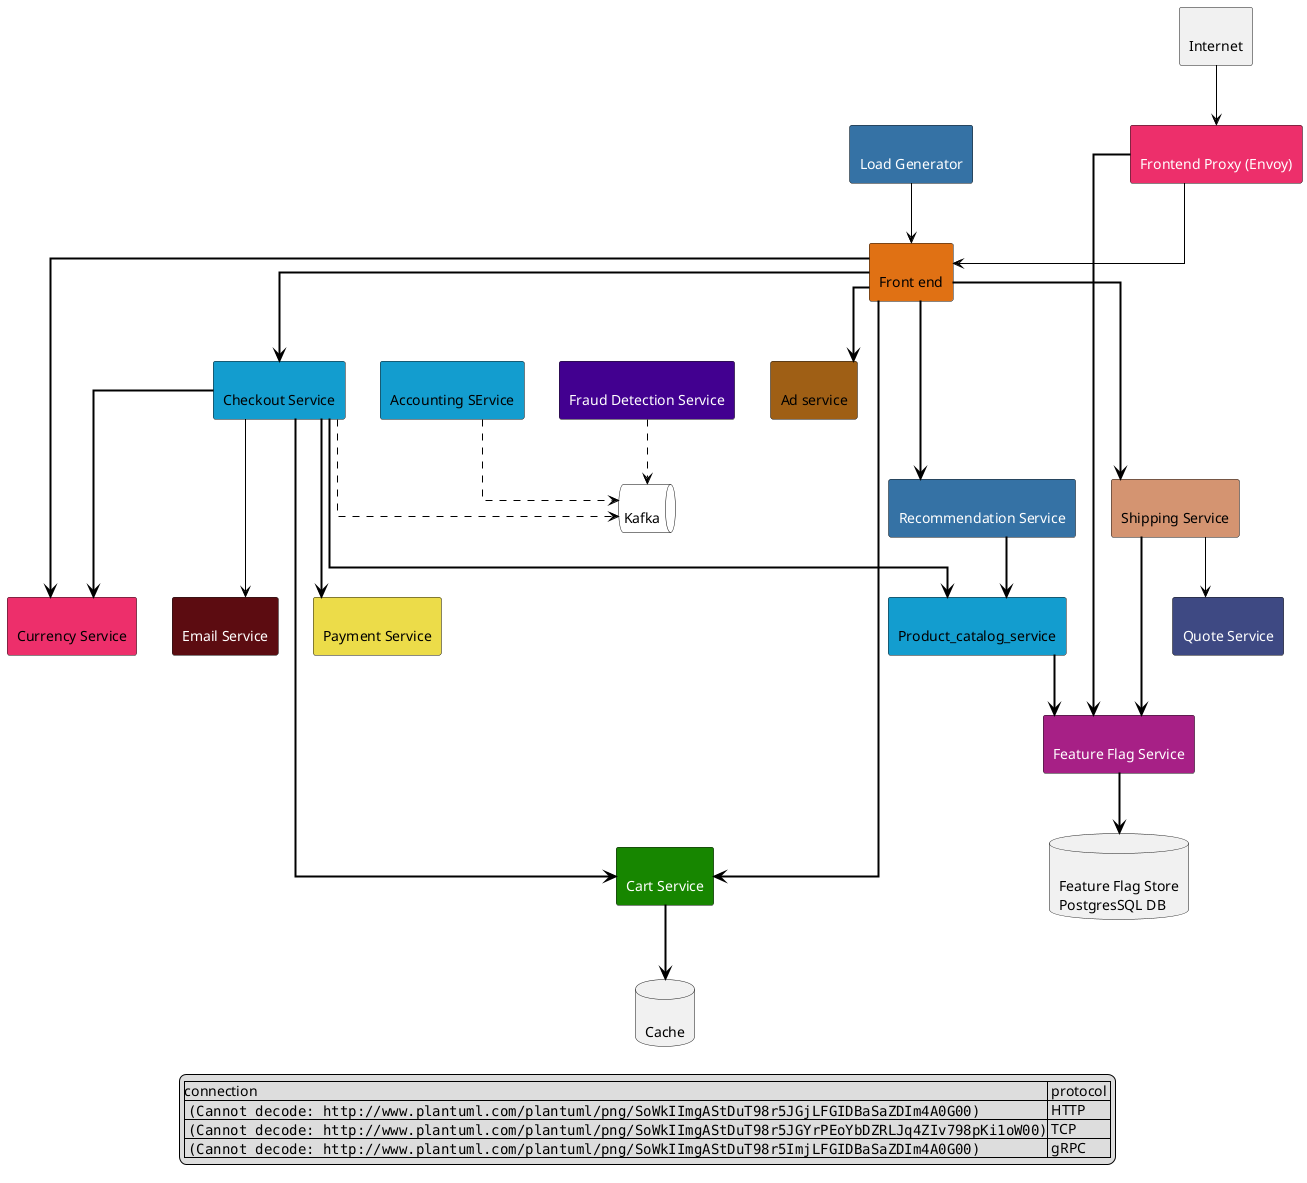     @startuml
    skinparam linetype ortho
    rectangle "\nInternet" as internet

    rectangle "\nLoad Generator" as load_generator #3572A5;text:white
    rectangle "\nFront end" as frontend #E07114
    rectangle "\nFrontend Proxy (Envoy)" as frontend_proxy #ED2F6B;text:white

    ' incoming traffic
    frontend_proxy -[#black]-> frontend
    internet -[#black]-> frontend_proxy
    load_generator -[#black]-> frontend

    together {
        rectangle "\nAd service" as ad_service #9F5F15
        rectangle "\nFraud Detection Service" as fraud_detection_service #420090;text:white
        rectangle "\nAccounting SErvice" as accounting_service #139DCF
        rectangle "\nCheckout Service" as checkout_service #139DCF
    }

    frontend =[#black]=> ad_service
    frontend =[#black]=> checkout_service

    ' layer 3

    queue "\nKafka" as kafka #white;line:black

    fraud_detection_service .[#black].> kafka
    accounting_service .[#black].> kafka
    checkout_service .[#black].> kafka

    together {
        rectangle "\nShipping Service" as shipping_service #D49471
        rectangle "\nRecommendation Service" as recommendation_service #3572A5;text:white
    }

    frontend =[#black]==> shipping_service
    frontend =[#black]==> recommendation_service

    ' break
    '
    rectangle "\nCart Service" as cart_service #178600;text:white

    frontend ==[#black]==> cart_service
    checkout_service ==[#black]===> cart_service

    together {
        rectangle "\nCurrency Service" as currency_service #ED2F6B
        rectangle "\nEmail Service" as email_service #5C0C11;text:white
        rectangle "\nPayment Service" as payment_service #ECDC49;text:black
    }

    checkout_service ==[#black]=> currency_service
    checkout_service --[#black]-> email_service
    checkout_service =[#black]==> payment_service

    frontend ==[#black]=> currency_service

    rectangle "\nQuote Service" as quote_service #3E4983;text:white
    rectangle "\nProduct_catalog_service" as product_catalog_service #139DCF

    checkout_service =[#black]=> product_catalog_service
    shipping_service -[#black]-> quote_service
    recommendation_service =[#black]=> product_catalog_service

    ' layer 4
    database "\nCache" as cache_redis

    cart_service =[#black]=> cache_redis

    rectangle "\nFeature Flag Service" as feature_flag_service #A72086;text:white

    shipping_service =[#black]=> feature_flag_service
    product_catalog_service =[#black]=> feature_flag_service
    frontend_proxy =[#black]==> feature_flag_service

    database "\nFeature Flag Store\nPostgresSQL DB" as feature_flag_store

    feature_flag_service =[#black]=> feature_flag_store

    legend
        |connection | protocol |
        | <img:http://www.plantuml.com/plantuml/png/SoWkIImgAStDuT98r5JGjLFGIDBaSaZDIm4A0G00>| HTTP |
        | <img:http://www.plantuml.com/plantuml/png/SoWkIImgAStDuT98r5JGYrPEoYbDZRLJq4ZIv798pKi1oW00>| TCP |
        | <img:http://www.plantuml.com/plantuml/png/SoWkIImgAStDuT98r5ImjLFGIDBaSaZDIm4A0G00>| gRPC |
    endlegend
    @enduml
